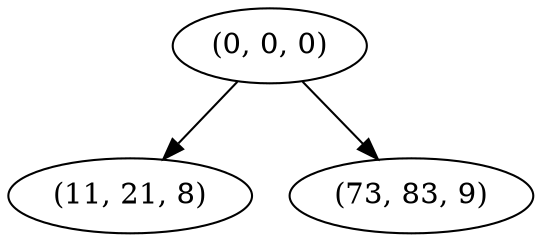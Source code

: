 digraph tree {
    "(0, 0, 0)";
    "(11, 21, 8)";
    "(73, 83, 9)";
    "(0, 0, 0)" -> "(11, 21, 8)";
    "(0, 0, 0)" -> "(73, 83, 9)";
}
